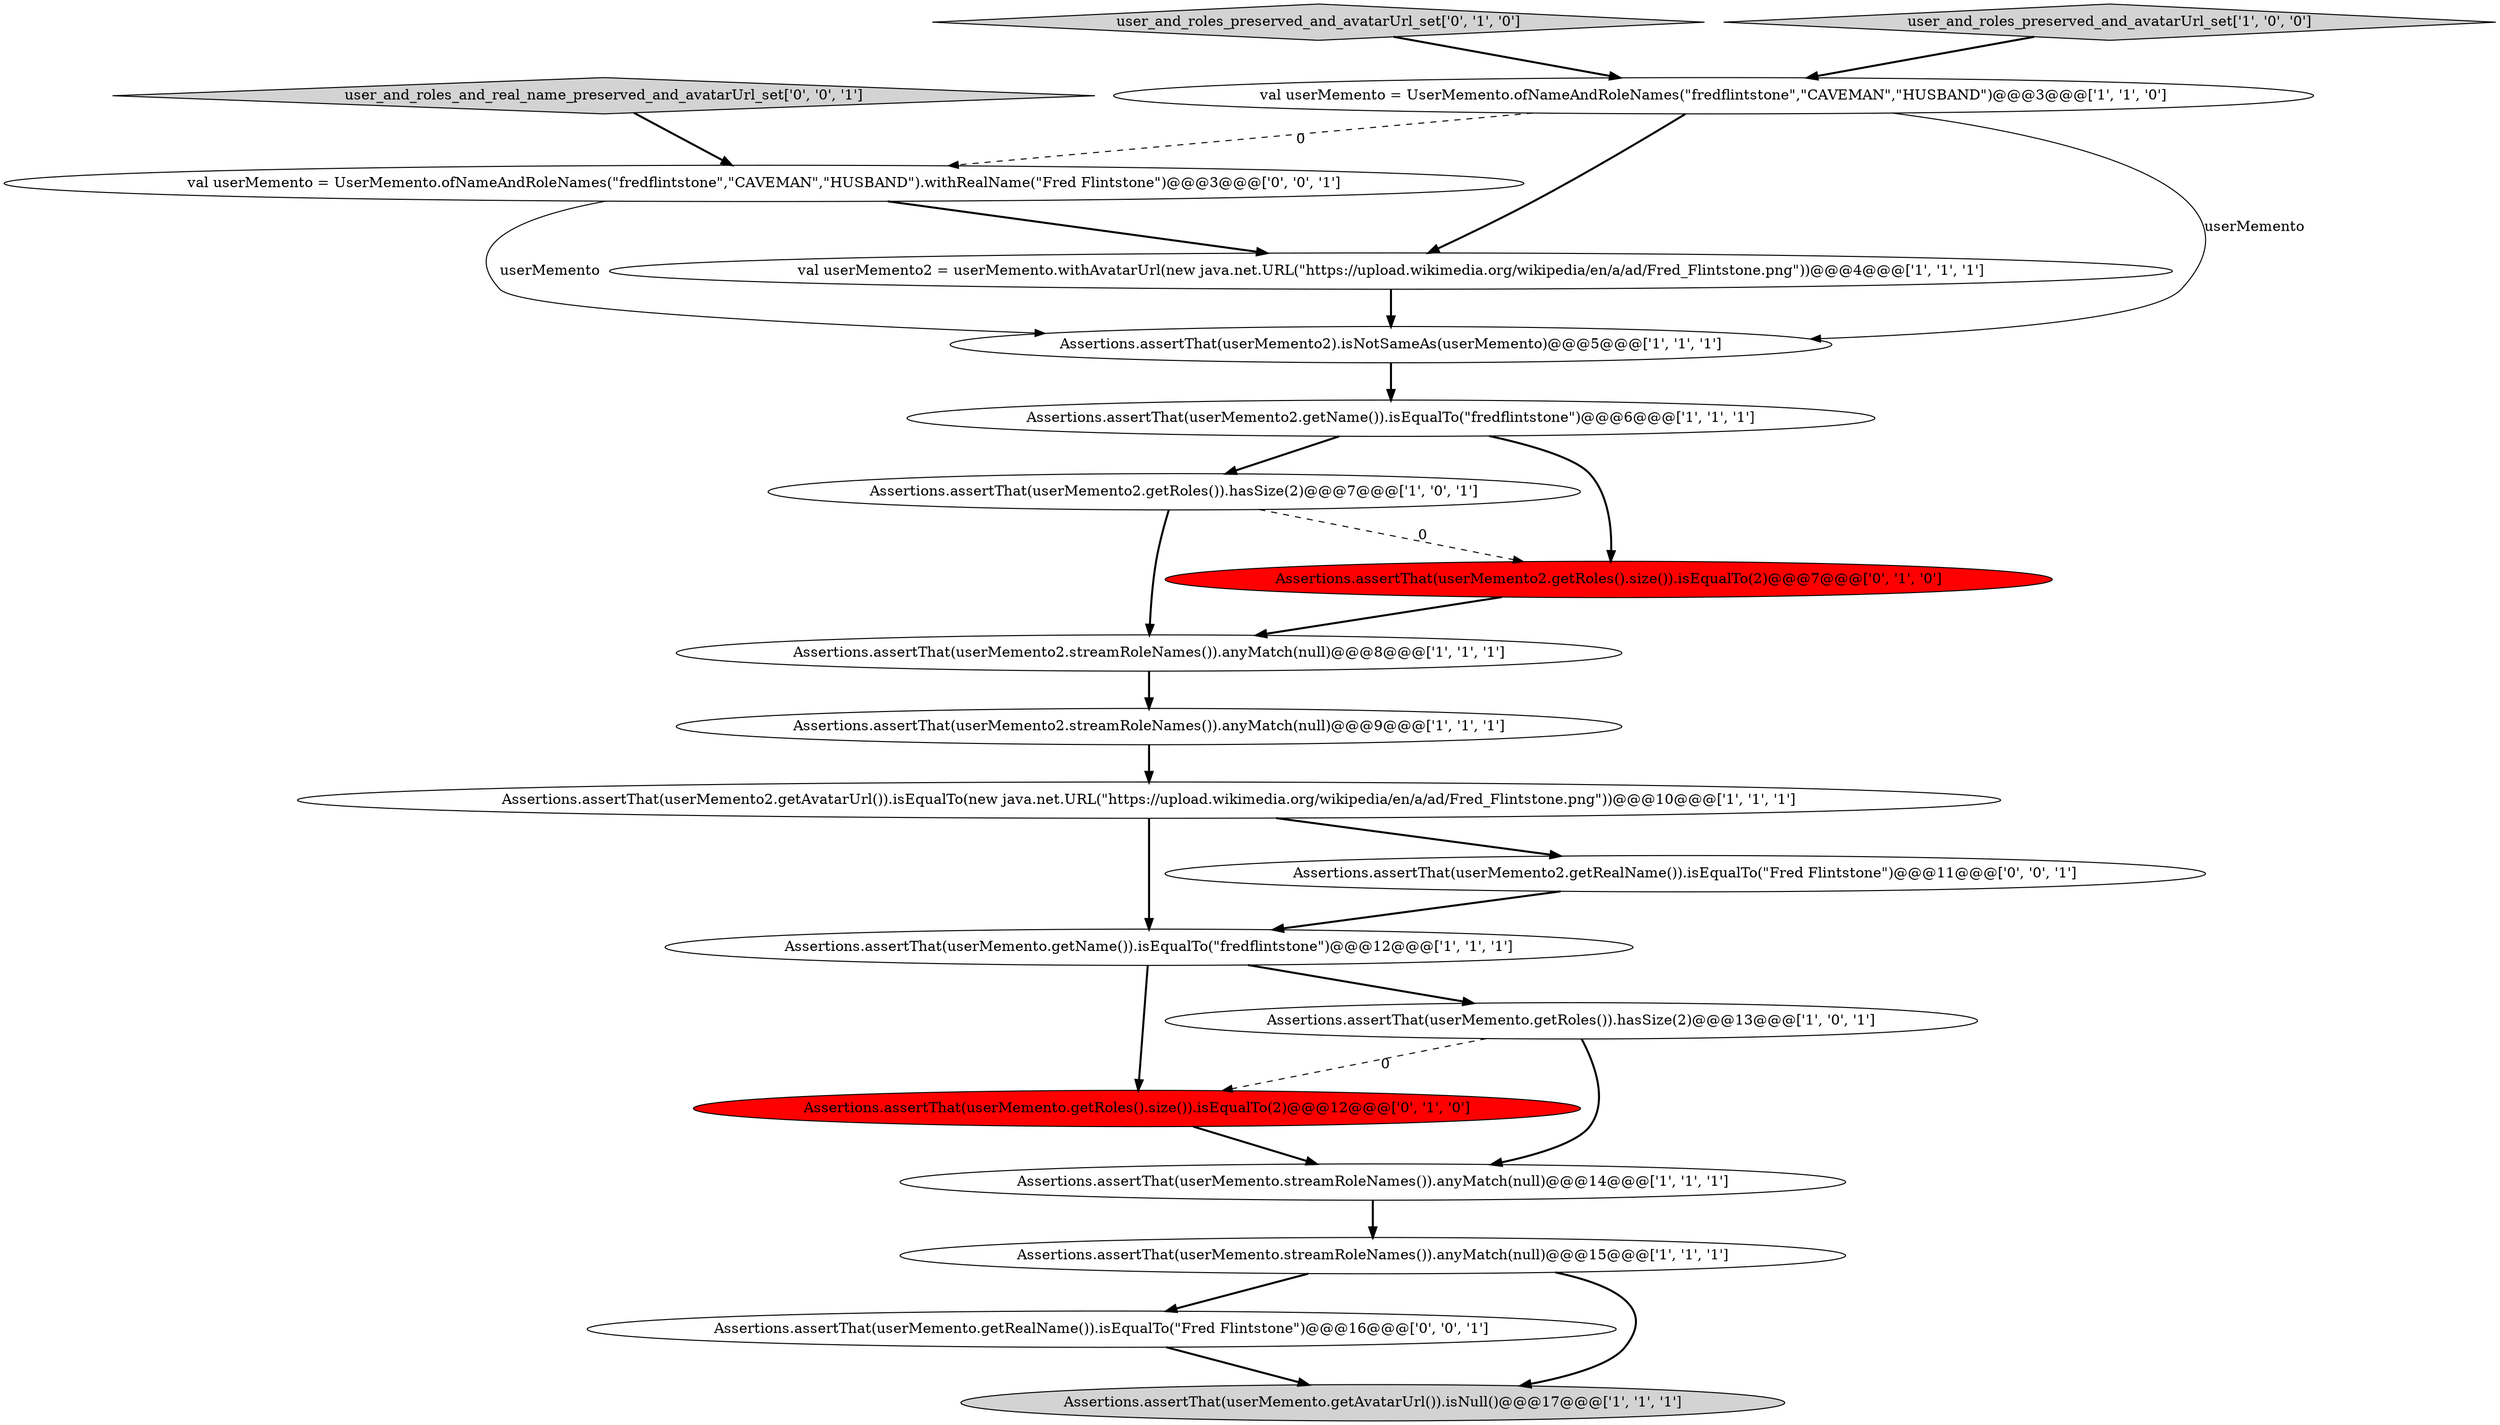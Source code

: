 digraph {
13 [style = filled, label = "Assertions.assertThat(userMemento2.getAvatarUrl()).isEqualTo(new java.net.URL(\"https://upload.wikimedia.org/wikipedia/en/a/ad/Fred_Flintstone.png\"))@@@10@@@['1', '1', '1']", fillcolor = white, shape = ellipse image = "AAA0AAABBB1BBB"];
20 [style = filled, label = "user_and_roles_and_real_name_preserved_and_avatarUrl_set['0', '0', '1']", fillcolor = lightgray, shape = diamond image = "AAA0AAABBB3BBB"];
7 [style = filled, label = "val userMemento = UserMemento.ofNameAndRoleNames(\"fredflintstone\",\"CAVEMAN\",\"HUSBAND\")@@@3@@@['1', '1', '0']", fillcolor = white, shape = ellipse image = "AAA0AAABBB1BBB"];
18 [style = filled, label = "val userMemento = UserMemento.ofNameAndRoleNames(\"fredflintstone\",\"CAVEMAN\",\"HUSBAND\").withRealName(\"Fred Flintstone\")@@@3@@@['0', '0', '1']", fillcolor = white, shape = ellipse image = "AAA0AAABBB3BBB"];
16 [style = filled, label = "Assertions.assertThat(userMemento.getRoles().size()).isEqualTo(2)@@@12@@@['0', '1', '0']", fillcolor = red, shape = ellipse image = "AAA1AAABBB2BBB"];
14 [style = filled, label = "user_and_roles_preserved_and_avatarUrl_set['0', '1', '0']", fillcolor = lightgray, shape = diamond image = "AAA0AAABBB2BBB"];
10 [style = filled, label = "Assertions.assertThat(userMemento.getName()).isEqualTo(\"fredflintstone\")@@@12@@@['1', '1', '1']", fillcolor = white, shape = ellipse image = "AAA0AAABBB1BBB"];
19 [style = filled, label = "Assertions.assertThat(userMemento2.getRealName()).isEqualTo(\"Fred Flintstone\")@@@11@@@['0', '0', '1']", fillcolor = white, shape = ellipse image = "AAA0AAABBB3BBB"];
4 [style = filled, label = "val userMemento2 = userMemento.withAvatarUrl(new java.net.URL(\"https://upload.wikimedia.org/wikipedia/en/a/ad/Fred_Flintstone.png\"))@@@4@@@['1', '1', '1']", fillcolor = white, shape = ellipse image = "AAA0AAABBB1BBB"];
12 [style = filled, label = "Assertions.assertThat(userMemento2.streamRoleNames()).anyMatch(null)@@@8@@@['1', '1', '1']", fillcolor = white, shape = ellipse image = "AAA0AAABBB1BBB"];
6 [style = filled, label = "Assertions.assertThat(userMemento.getRoles()).hasSize(2)@@@13@@@['1', '0', '1']", fillcolor = white, shape = ellipse image = "AAA0AAABBB1BBB"];
0 [style = filled, label = "Assertions.assertThat(userMemento2.getRoles()).hasSize(2)@@@7@@@['1', '0', '1']", fillcolor = white, shape = ellipse image = "AAA0AAABBB1BBB"];
2 [style = filled, label = "Assertions.assertThat(userMemento.streamRoleNames()).anyMatch(null)@@@14@@@['1', '1', '1']", fillcolor = white, shape = ellipse image = "AAA0AAABBB1BBB"];
17 [style = filled, label = "Assertions.assertThat(userMemento.getRealName()).isEqualTo(\"Fred Flintstone\")@@@16@@@['0', '0', '1']", fillcolor = white, shape = ellipse image = "AAA0AAABBB3BBB"];
1 [style = filled, label = "Assertions.assertThat(userMemento2.streamRoleNames()).anyMatch(null)@@@9@@@['1', '1', '1']", fillcolor = white, shape = ellipse image = "AAA0AAABBB1BBB"];
8 [style = filled, label = "Assertions.assertThat(userMemento.streamRoleNames()).anyMatch(null)@@@15@@@['1', '1', '1']", fillcolor = white, shape = ellipse image = "AAA0AAABBB1BBB"];
9 [style = filled, label = "user_and_roles_preserved_and_avatarUrl_set['1', '0', '0']", fillcolor = lightgray, shape = diamond image = "AAA0AAABBB1BBB"];
15 [style = filled, label = "Assertions.assertThat(userMemento2.getRoles().size()).isEqualTo(2)@@@7@@@['0', '1', '0']", fillcolor = red, shape = ellipse image = "AAA1AAABBB2BBB"];
3 [style = filled, label = "Assertions.assertThat(userMemento.getAvatarUrl()).isNull()@@@17@@@['1', '1', '1']", fillcolor = lightgray, shape = ellipse image = "AAA0AAABBB1BBB"];
5 [style = filled, label = "Assertions.assertThat(userMemento2).isNotSameAs(userMemento)@@@5@@@['1', '1', '1']", fillcolor = white, shape = ellipse image = "AAA0AAABBB1BBB"];
11 [style = filled, label = "Assertions.assertThat(userMemento2.getName()).isEqualTo(\"fredflintstone\")@@@6@@@['1', '1', '1']", fillcolor = white, shape = ellipse image = "AAA0AAABBB1BBB"];
13->10 [style = bold, label=""];
7->18 [style = dashed, label="0"];
0->12 [style = bold, label=""];
8->3 [style = bold, label=""];
0->15 [style = dashed, label="0"];
19->10 [style = bold, label=""];
7->4 [style = bold, label=""];
16->2 [style = bold, label=""];
9->7 [style = bold, label=""];
12->1 [style = bold, label=""];
1->13 [style = bold, label=""];
10->6 [style = bold, label=""];
11->15 [style = bold, label=""];
14->7 [style = bold, label=""];
6->2 [style = bold, label=""];
8->17 [style = bold, label=""];
20->18 [style = bold, label=""];
13->19 [style = bold, label=""];
11->0 [style = bold, label=""];
6->16 [style = dashed, label="0"];
18->4 [style = bold, label=""];
10->16 [style = bold, label=""];
7->5 [style = solid, label="userMemento"];
17->3 [style = bold, label=""];
5->11 [style = bold, label=""];
15->12 [style = bold, label=""];
4->5 [style = bold, label=""];
18->5 [style = solid, label="userMemento"];
2->8 [style = bold, label=""];
}
